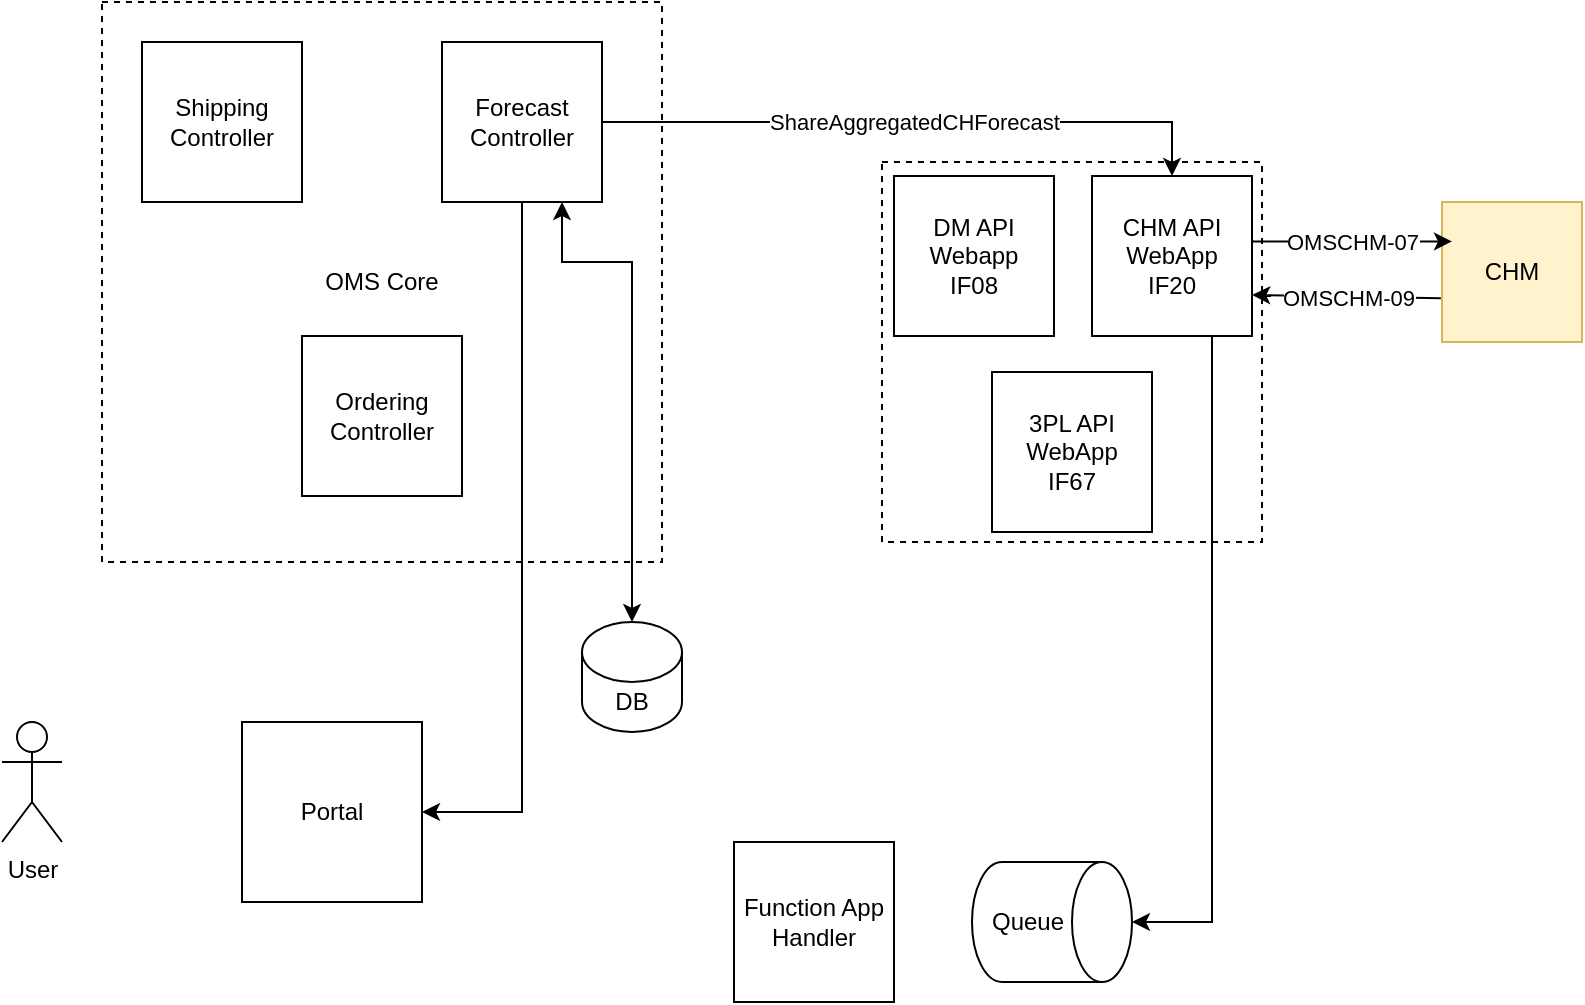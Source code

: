 <mxfile version="21.7.5" type="github">
  <diagram name="Page-1" id="3XSQEVLv0cIw_9h6EMbb">
    <mxGraphModel dx="1508" dy="361" grid="1" gridSize="10" guides="1" tooltips="1" connect="1" arrows="1" fold="1" page="1" pageScale="1" pageWidth="850" pageHeight="1100" math="0" shadow="0">
      <root>
        <mxCell id="0" />
        <mxCell id="1" parent="0" />
        <mxCell id="RG4MJviADbERtLvWTuo3-1" value="OMS Core" style="whiteSpace=wrap;html=1;aspect=fixed;fillStyle=auto;strokeColor=default;dashed=1;" parent="1" vertex="1">
          <mxGeometry x="-750" y="240" width="280" height="280" as="geometry" />
        </mxCell>
        <mxCell id="RG4MJviADbERtLvWTuo3-2" value="Ordering Controller" style="whiteSpace=wrap;html=1;aspect=fixed;" parent="1" vertex="1">
          <mxGeometry x="-650" y="407" width="80" height="80" as="geometry" />
        </mxCell>
        <mxCell id="RG4MJviADbERtLvWTuo3-3" value="Forecast Controller" style="whiteSpace=wrap;html=1;aspect=fixed;" parent="1" vertex="1">
          <mxGeometry x="-580" y="260" width="80" height="80" as="geometry" />
        </mxCell>
        <mxCell id="RG4MJviADbERtLvWTuo3-5" value="Shipping Controller" style="whiteSpace=wrap;html=1;aspect=fixed;" parent="1" vertex="1">
          <mxGeometry x="-730" y="260" width="80" height="80" as="geometry" />
        </mxCell>
        <mxCell id="RG4MJviADbERtLvWTuo3-6" value="" style="whiteSpace=wrap;html=1;aspect=fixed;dashed=1;" parent="1" vertex="1">
          <mxGeometry x="-360" y="320" width="190" height="190" as="geometry" />
        </mxCell>
        <mxCell id="RG4MJviADbERtLvWTuo3-9" value="DM API Webapp&lt;br&gt;IF08" style="whiteSpace=wrap;html=1;aspect=fixed;" parent="1" vertex="1">
          <mxGeometry x="-354" y="327" width="80" height="80" as="geometry" />
        </mxCell>
        <mxCell id="RG4MJviADbERtLvWTuo3-11" value="CHM API WebApp&lt;br&gt;IF20" style="whiteSpace=wrap;html=1;aspect=fixed;" parent="1" vertex="1">
          <mxGeometry x="-255" y="327" width="80" height="80" as="geometry" />
        </mxCell>
        <mxCell id="RG4MJviADbERtLvWTuo3-12" value="3PL API WebApp&lt;br&gt;IF67" style="whiteSpace=wrap;html=1;aspect=fixed;" parent="1" vertex="1">
          <mxGeometry x="-305" y="425" width="80" height="80" as="geometry" />
        </mxCell>
        <mxCell id="RG4MJviADbERtLvWTuo3-18" value="" style="endArrow=classic;html=1;rounded=0;exitX=1;exitY=0.5;exitDx=0;exitDy=0;entryX=0.5;entryY=0;entryDx=0;entryDy=0;" parent="1" source="RG4MJviADbERtLvWTuo3-3" target="RG4MJviADbERtLvWTuo3-11" edge="1">
          <mxGeometry relative="1" as="geometry">
            <mxPoint x="-310" y="350" as="sourcePoint" />
            <mxPoint x="-210" y="350" as="targetPoint" />
            <Array as="points">
              <mxPoint x="-215" y="300" />
            </Array>
          </mxGeometry>
        </mxCell>
        <mxCell id="RG4MJviADbERtLvWTuo3-19" value="ShareAggregatedCHForecast" style="edgeLabel;resizable=0;html=1;align=center;verticalAlign=middle;" parent="RG4MJviADbERtLvWTuo3-18" connectable="0" vertex="1">
          <mxGeometry relative="1" as="geometry" />
        </mxCell>
        <mxCell id="RG4MJviADbERtLvWTuo3-20" value="CHM" style="whiteSpace=wrap;html=1;aspect=fixed;fillColor=#fff2cc;strokeColor=#d6b656;" parent="1" vertex="1">
          <mxGeometry x="-80" y="340" width="70" height="70" as="geometry" />
        </mxCell>
        <mxCell id="RG4MJviADbERtLvWTuo3-21" value="" style="endArrow=classic;html=1;rounded=0;" parent="1" edge="1">
          <mxGeometry relative="1" as="geometry">
            <mxPoint x="-175" y="359.74" as="sourcePoint" />
            <mxPoint x="-75" y="359.74" as="targetPoint" />
          </mxGeometry>
        </mxCell>
        <mxCell id="RG4MJviADbERtLvWTuo3-22" value="OMSCHM-07" style="edgeLabel;resizable=0;html=1;align=center;verticalAlign=middle;" parent="RG4MJviADbERtLvWTuo3-21" connectable="0" vertex="1">
          <mxGeometry relative="1" as="geometry" />
        </mxCell>
        <mxCell id="RG4MJviADbERtLvWTuo3-26" value="User" style="shape=umlActor;verticalLabelPosition=bottom;verticalAlign=top;html=1;outlineConnect=0;" parent="1" vertex="1">
          <mxGeometry x="-800" y="600" width="30" height="60" as="geometry" />
        </mxCell>
        <mxCell id="RG4MJviADbERtLvWTuo3-33" value="Portal" style="whiteSpace=wrap;html=1;aspect=fixed;" parent="1" vertex="1">
          <mxGeometry x="-680" y="600" width="90" height="90" as="geometry" />
        </mxCell>
        <mxCell id="RG4MJviADbERtLvWTuo3-34" value="" style="endArrow=classic;html=1;rounded=0;exitX=0.5;exitY=1;exitDx=0;exitDy=0;entryX=1;entryY=0.5;entryDx=0;entryDy=0;" parent="1" source="RG4MJviADbERtLvWTuo3-3" target="RG4MJviADbERtLvWTuo3-33" edge="1">
          <mxGeometry width="50" height="50" relative="1" as="geometry">
            <mxPoint x="-590" y="420" as="sourcePoint" />
            <mxPoint x="-540" y="620.513" as="targetPoint" />
            <Array as="points">
              <mxPoint x="-540" y="645" />
            </Array>
          </mxGeometry>
        </mxCell>
        <mxCell id="poQWrlJ7AJOqRJS1i0pp-1" value="DB" style="shape=cylinder3;whiteSpace=wrap;html=1;boundedLbl=1;backgroundOutline=1;size=15;" vertex="1" parent="1">
          <mxGeometry x="-510" y="550" width="50" height="55" as="geometry" />
        </mxCell>
        <mxCell id="poQWrlJ7AJOqRJS1i0pp-2" value="" style="endArrow=classic;startArrow=classic;html=1;rounded=0;entryX=0.75;entryY=1;entryDx=0;entryDy=0;" edge="1" parent="1" source="poQWrlJ7AJOqRJS1i0pp-1" target="RG4MJviADbERtLvWTuo3-3">
          <mxGeometry width="50" height="50" relative="1" as="geometry">
            <mxPoint x="-400" y="420" as="sourcePoint" />
            <mxPoint x="-350" y="370" as="targetPoint" />
            <Array as="points">
              <mxPoint x="-485" y="370" />
              <mxPoint x="-520" y="370" />
            </Array>
          </mxGeometry>
        </mxCell>
        <mxCell id="poQWrlJ7AJOqRJS1i0pp-3" value="" style="endArrow=classic;html=1;rounded=0;exitX=-0.065;exitY=0.601;exitDx=0;exitDy=0;exitPerimeter=0;entryX=1.001;entryY=0.831;entryDx=0;entryDy=0;entryPerimeter=0;" edge="1" parent="1">
          <mxGeometry relative="1" as="geometry">
            <mxPoint x="-80.55" y="388.07" as="sourcePoint" />
            <mxPoint x="-174.92" y="386.48" as="targetPoint" />
          </mxGeometry>
        </mxCell>
        <mxCell id="poQWrlJ7AJOqRJS1i0pp-4" value="OMSCHM-09" style="edgeLabel;resizable=0;html=1;align=center;verticalAlign=middle;" connectable="0" vertex="1" parent="poQWrlJ7AJOqRJS1i0pp-3">
          <mxGeometry relative="1" as="geometry" />
        </mxCell>
        <mxCell id="poQWrlJ7AJOqRJS1i0pp-7" value="Queue" style="shape=cylinder3;whiteSpace=wrap;html=1;boundedLbl=1;backgroundOutline=1;size=15;rotation=90;labelPosition=center;verticalLabelPosition=middle;align=center;verticalAlign=middle;horizontal=0;" vertex="1" parent="1">
          <mxGeometry x="-305" y="660" width="60" height="80" as="geometry" />
        </mxCell>
        <mxCell id="poQWrlJ7AJOqRJS1i0pp-8" value="" style="endArrow=classic;html=1;rounded=0;entryX=0.5;entryY=0;entryDx=0;entryDy=0;entryPerimeter=0;exitX=0.75;exitY=1;exitDx=0;exitDy=0;" edge="1" parent="1" source="RG4MJviADbERtLvWTuo3-11" target="poQWrlJ7AJOqRJS1i0pp-7">
          <mxGeometry width="50" height="50" relative="1" as="geometry">
            <mxPoint x="-320" y="560" as="sourcePoint" />
            <mxPoint x="-270" y="510" as="targetPoint" />
            <Array as="points">
              <mxPoint x="-195" y="700" />
            </Array>
          </mxGeometry>
        </mxCell>
        <mxCell id="poQWrlJ7AJOqRJS1i0pp-9" value="Function App Handler" style="whiteSpace=wrap;html=1;aspect=fixed;" vertex="1" parent="1">
          <mxGeometry x="-434" y="660" width="80" height="80" as="geometry" />
        </mxCell>
      </root>
    </mxGraphModel>
  </diagram>
</mxfile>
